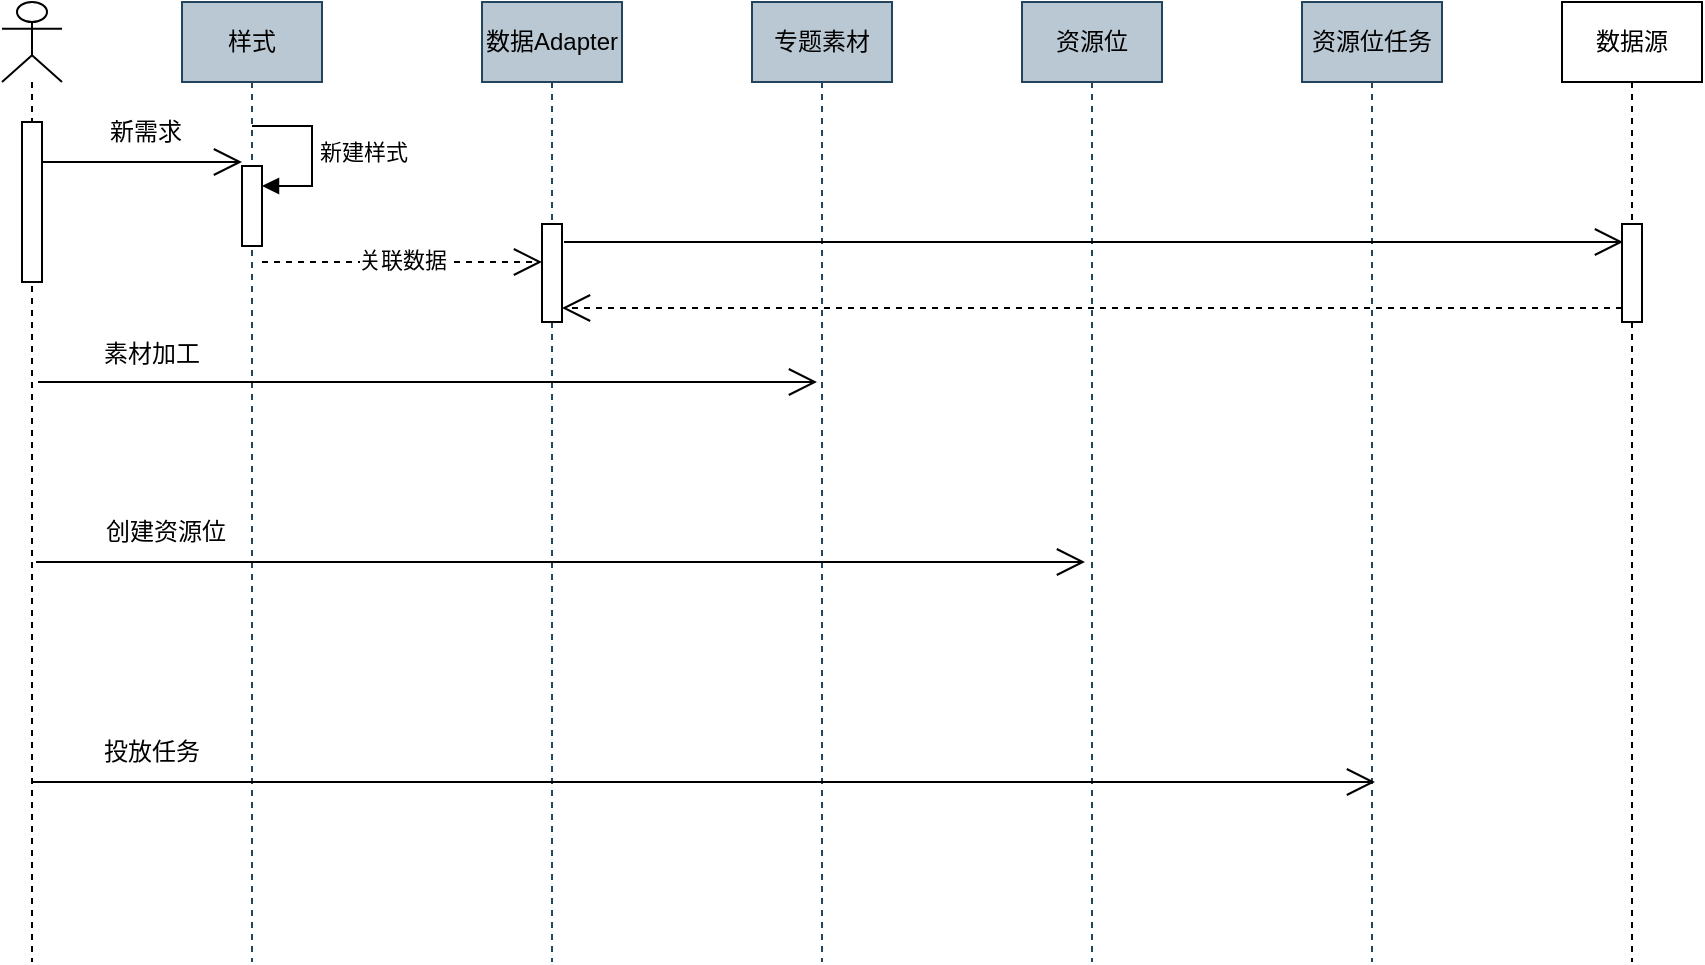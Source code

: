 <mxfile version="22.1.18" type="github">
  <diagram name="Page-1" id="2YBvvXClWsGukQMizWep">
    <mxGraphModel dx="1103" dy="713" grid="1" gridSize="10" guides="1" tooltips="1" connect="1" arrows="1" fold="1" page="1" pageScale="1" pageWidth="850" pageHeight="1100" math="0" shadow="0">
      <root>
        <mxCell id="0" />
        <mxCell id="1" parent="0" />
        <mxCell id="aM9ryv3xv72pqoxQDRHE-1" value="样式" style="shape=umlLifeline;perimeter=lifelinePerimeter;whiteSpace=wrap;html=1;container=0;dropTarget=0;collapsible=0;recursiveResize=0;outlineConnect=0;portConstraint=eastwest;newEdgeStyle={&quot;edgeStyle&quot;:&quot;elbowEdgeStyle&quot;,&quot;elbow&quot;:&quot;vertical&quot;,&quot;curved&quot;:0,&quot;rounded&quot;:0};fillColor=#bac8d3;strokeColor=#23445d;" parent="1" vertex="1">
          <mxGeometry x="140" y="80" width="70" height="480" as="geometry" />
        </mxCell>
        <mxCell id="NguEohcJyPHcWWv-g2os-50" value="" style="html=1;points=[[0,0,0,0,5],[0,1,0,0,-5],[1,0,0,0,5],[1,1,0,0,-5]];perimeter=orthogonalPerimeter;outlineConnect=0;targetShapes=umlLifeline;portConstraint=eastwest;newEdgeStyle={&quot;curved&quot;:0,&quot;rounded&quot;:0};" vertex="1" parent="aM9ryv3xv72pqoxQDRHE-1">
          <mxGeometry x="30" y="82" width="10" height="40" as="geometry" />
        </mxCell>
        <mxCell id="NguEohcJyPHcWWv-g2os-51" value="新建样式" style="html=1;align=left;spacingLeft=2;endArrow=block;rounded=0;edgeStyle=orthogonalEdgeStyle;curved=0;rounded=0;" edge="1" target="NguEohcJyPHcWWv-g2os-50" parent="aM9ryv3xv72pqoxQDRHE-1">
          <mxGeometry relative="1" as="geometry">
            <mxPoint x="35" y="62" as="sourcePoint" />
            <Array as="points">
              <mxPoint x="65" y="92" />
            </Array>
          </mxGeometry>
        </mxCell>
        <mxCell id="aM9ryv3xv72pqoxQDRHE-5" value="数据Adapter" style="shape=umlLifeline;perimeter=lifelinePerimeter;whiteSpace=wrap;html=1;container=0;dropTarget=0;collapsible=0;recursiveResize=0;outlineConnect=0;portConstraint=eastwest;newEdgeStyle={&quot;edgeStyle&quot;:&quot;elbowEdgeStyle&quot;,&quot;elbow&quot;:&quot;vertical&quot;,&quot;curved&quot;:0,&quot;rounded&quot;:0};fillColor=#bac8d3;strokeColor=#23445d;" parent="1" vertex="1">
          <mxGeometry x="290" y="80" width="70" height="480" as="geometry" />
        </mxCell>
        <mxCell id="NguEohcJyPHcWWv-g2os-47" value="" style="html=1;points=[[0,0,0,0,5],[0,1,0,0,-5],[1,0,0,0,5],[1,1,0,0,-5]];perimeter=orthogonalPerimeter;outlineConnect=0;targetShapes=umlLifeline;portConstraint=eastwest;newEdgeStyle={&quot;curved&quot;:0,&quot;rounded&quot;:0};" vertex="1" parent="aM9ryv3xv72pqoxQDRHE-5">
          <mxGeometry x="30" y="111" width="10" height="49" as="geometry" />
        </mxCell>
        <mxCell id="NguEohcJyPHcWWv-g2os-10" value="专题素材" style="shape=umlLifeline;perimeter=lifelinePerimeter;whiteSpace=wrap;html=1;container=0;dropTarget=0;collapsible=0;recursiveResize=0;outlineConnect=0;portConstraint=eastwest;newEdgeStyle={&quot;edgeStyle&quot;:&quot;elbowEdgeStyle&quot;,&quot;elbow&quot;:&quot;vertical&quot;,&quot;curved&quot;:0,&quot;rounded&quot;:0};fillColor=#bac8d3;strokeColor=#23445d;" vertex="1" parent="1">
          <mxGeometry x="425" y="80" width="70" height="480" as="geometry" />
        </mxCell>
        <mxCell id="NguEohcJyPHcWWv-g2os-12" value="资源位" style="shape=umlLifeline;perimeter=lifelinePerimeter;whiteSpace=wrap;html=1;container=0;dropTarget=0;collapsible=0;recursiveResize=0;outlineConnect=0;portConstraint=eastwest;newEdgeStyle={&quot;edgeStyle&quot;:&quot;elbowEdgeStyle&quot;,&quot;elbow&quot;:&quot;vertical&quot;,&quot;curved&quot;:0,&quot;rounded&quot;:0};fillColor=#bac8d3;strokeColor=#23445d;" vertex="1" parent="1">
          <mxGeometry x="560" y="80" width="70" height="480" as="geometry" />
        </mxCell>
        <mxCell id="NguEohcJyPHcWWv-g2os-14" value="资源位任务" style="shape=umlLifeline;perimeter=lifelinePerimeter;whiteSpace=wrap;html=1;container=0;dropTarget=0;collapsible=0;recursiveResize=0;outlineConnect=0;portConstraint=eastwest;newEdgeStyle={&quot;edgeStyle&quot;:&quot;elbowEdgeStyle&quot;,&quot;elbow&quot;:&quot;vertical&quot;,&quot;curved&quot;:0,&quot;rounded&quot;:0};fillColor=#bac8d3;strokeColor=#23445d;" vertex="1" parent="1">
          <mxGeometry x="700" y="80" width="70" height="480" as="geometry" />
        </mxCell>
        <mxCell id="NguEohcJyPHcWWv-g2os-31" value="" style="shape=umlLifeline;perimeter=lifelinePerimeter;whiteSpace=wrap;html=1;container=1;dropTarget=0;collapsible=0;recursiveResize=0;outlineConnect=0;portConstraint=eastwest;newEdgeStyle={&quot;curved&quot;:0,&quot;rounded&quot;:0};participant=umlActor;" vertex="1" parent="1">
          <mxGeometry x="50" y="80" width="30" height="480" as="geometry" />
        </mxCell>
        <mxCell id="NguEohcJyPHcWWv-g2os-45" value="" style="html=1;points=[[0,0,0,0,5],[0,1,0,0,-5],[1,0,0,0,5],[1,1,0,0,-5]];perimeter=orthogonalPerimeter;outlineConnect=0;targetShapes=umlLifeline;portConstraint=eastwest;newEdgeStyle={&quot;curved&quot;:0,&quot;rounded&quot;:0};" vertex="1" parent="NguEohcJyPHcWWv-g2os-31">
          <mxGeometry x="10" y="60" width="10" height="80" as="geometry" />
        </mxCell>
        <mxCell id="NguEohcJyPHcWWv-g2os-33" value="" style="endArrow=open;endFill=1;endSize=12;html=1;rounded=0;" edge="1" parent="1">
          <mxGeometry width="160" relative="1" as="geometry">
            <mxPoint x="70" y="160" as="sourcePoint" />
            <mxPoint x="170" y="160" as="targetPoint" />
          </mxGeometry>
        </mxCell>
        <mxCell id="NguEohcJyPHcWWv-g2os-35" value="新需求" style="rounded=0;whiteSpace=wrap;html=1;fillColor=none;strokeColor=none;" vertex="1" parent="1">
          <mxGeometry x="97" y="130" width="50" height="30" as="geometry" />
        </mxCell>
        <mxCell id="NguEohcJyPHcWWv-g2os-36" value="" style="endArrow=open;endSize=12;dashed=1;html=1;rounded=0;" edge="1" parent="1">
          <mxGeometry width="160" relative="1" as="geometry">
            <mxPoint x="180" y="210" as="sourcePoint" />
            <mxPoint x="320" y="210" as="targetPoint" />
            <mxPoint as="offset" />
          </mxGeometry>
        </mxCell>
        <mxCell id="NguEohcJyPHcWWv-g2os-38" value="关联数据" style="edgeLabel;html=1;align=center;verticalAlign=middle;resizable=0;points=[];" vertex="1" connectable="0" parent="NguEohcJyPHcWWv-g2os-36">
          <mxGeometry y="1" relative="1" as="geometry">
            <mxPoint as="offset" />
          </mxGeometry>
        </mxCell>
        <mxCell id="NguEohcJyPHcWWv-g2os-39" value="" style="endArrow=open;endFill=1;endSize=12;html=1;rounded=0;" edge="1" parent="1">
          <mxGeometry width="160" relative="1" as="geometry">
            <mxPoint x="68" y="270" as="sourcePoint" />
            <mxPoint x="457.5" y="270" as="targetPoint" />
          </mxGeometry>
        </mxCell>
        <mxCell id="NguEohcJyPHcWWv-g2os-40" value="素材加工" style="rounded=0;whiteSpace=wrap;html=1;fillColor=none;strokeColor=none;" vertex="1" parent="1">
          <mxGeometry x="100" y="241" width="50" height="30" as="geometry" />
        </mxCell>
        <mxCell id="NguEohcJyPHcWWv-g2os-41" value="" style="endArrow=open;endFill=1;endSize=12;html=1;rounded=0;" edge="1" parent="1">
          <mxGeometry width="160" relative="1" as="geometry">
            <mxPoint x="67" y="360" as="sourcePoint" />
            <mxPoint x="591.5" y="360" as="targetPoint" />
          </mxGeometry>
        </mxCell>
        <mxCell id="NguEohcJyPHcWWv-g2os-42" value="创建资源位" style="rounded=0;whiteSpace=wrap;html=1;fillColor=none;strokeColor=none;" vertex="1" parent="1">
          <mxGeometry x="97" y="330" width="70" height="30" as="geometry" />
        </mxCell>
        <mxCell id="NguEohcJyPHcWWv-g2os-43" value="" style="endArrow=open;endFill=1;endSize=12;html=1;rounded=0;" edge="1" parent="1">
          <mxGeometry width="160" relative="1" as="geometry">
            <mxPoint x="64.75" y="470" as="sourcePoint" />
            <mxPoint x="736.5" y="470" as="targetPoint" />
          </mxGeometry>
        </mxCell>
        <mxCell id="NguEohcJyPHcWWv-g2os-44" value="投放任务" style="rounded=0;whiteSpace=wrap;html=1;fillColor=none;strokeColor=none;" vertex="1" parent="1">
          <mxGeometry x="90" y="440" width="70" height="30" as="geometry" />
        </mxCell>
        <mxCell id="NguEohcJyPHcWWv-g2os-52" value="数据源" style="shape=umlLifeline;perimeter=lifelinePerimeter;whiteSpace=wrap;html=1;container=0;dropTarget=0;collapsible=0;recursiveResize=0;outlineConnect=0;portConstraint=eastwest;newEdgeStyle={&quot;edgeStyle&quot;:&quot;elbowEdgeStyle&quot;,&quot;elbow&quot;:&quot;vertical&quot;,&quot;curved&quot;:0,&quot;rounded&quot;:0};" vertex="1" parent="1">
          <mxGeometry x="830" y="80" width="70" height="480" as="geometry" />
        </mxCell>
        <mxCell id="NguEohcJyPHcWWv-g2os-53" value="" style="html=1;points=[[0,0,0,0,5],[0,1,0,0,-5],[1,0,0,0,5],[1,1,0,0,-5]];perimeter=orthogonalPerimeter;outlineConnect=0;targetShapes=umlLifeline;portConstraint=eastwest;newEdgeStyle={&quot;curved&quot;:0,&quot;rounded&quot;:0};" vertex="1" parent="NguEohcJyPHcWWv-g2os-52">
          <mxGeometry x="30" y="111" width="10" height="49" as="geometry" />
        </mxCell>
        <mxCell id="NguEohcJyPHcWWv-g2os-54" value="" style="endArrow=open;endFill=1;endSize=12;html=1;rounded=0;" edge="1" parent="1">
          <mxGeometry width="160" relative="1" as="geometry">
            <mxPoint x="331" y="200" as="sourcePoint" />
            <mxPoint x="860.5" y="200" as="targetPoint" />
          </mxGeometry>
        </mxCell>
        <mxCell id="NguEohcJyPHcWWv-g2os-55" value="" style="endArrow=open;endFill=1;endSize=12;html=1;rounded=0;dashed=1;" edge="1" parent="1">
          <mxGeometry width="160" relative="1" as="geometry">
            <mxPoint x="860" y="233" as="sourcePoint" />
            <mxPoint x="330" y="233" as="targetPoint" />
          </mxGeometry>
        </mxCell>
      </root>
    </mxGraphModel>
  </diagram>
</mxfile>
